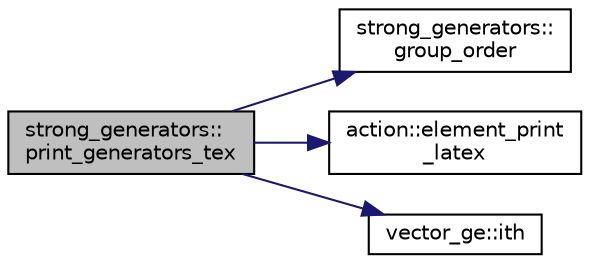 digraph "strong_generators::print_generators_tex"
{
  edge [fontname="Helvetica",fontsize="10",labelfontname="Helvetica",labelfontsize="10"];
  node [fontname="Helvetica",fontsize="10",shape=record];
  rankdir="LR";
  Node4678 [label="strong_generators::\lprint_generators_tex",height=0.2,width=0.4,color="black", fillcolor="grey75", style="filled", fontcolor="black"];
  Node4678 -> Node4679 [color="midnightblue",fontsize="10",style="solid",fontname="Helvetica"];
  Node4679 [label="strong_generators::\lgroup_order",height=0.2,width=0.4,color="black", fillcolor="white", style="filled",URL="$dc/d09/classstrong__generators.html#a91f453c2bfd6502b96f4b4eed16beb20"];
  Node4678 -> Node4680 [color="midnightblue",fontsize="10",style="solid",fontname="Helvetica"];
  Node4680 [label="action::element_print\l_latex",height=0.2,width=0.4,color="black", fillcolor="white", style="filled",URL="$d2/d86/classaction.html#a45872d8a9043eb99b8bfa4955b89f70a"];
  Node4678 -> Node4681 [color="midnightblue",fontsize="10",style="solid",fontname="Helvetica"];
  Node4681 [label="vector_ge::ith",height=0.2,width=0.4,color="black", fillcolor="white", style="filled",URL="$d4/d6e/classvector__ge.html#a1ff002e8b746a9beb119d57dcd4a15ff"];
}
